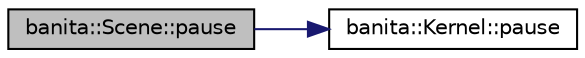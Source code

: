 digraph "banita::Scene::pause"
{
 // LATEX_PDF_SIZE
  edge [fontname="Helvetica",fontsize="10",labelfontname="Helvetica",labelfontsize="10"];
  node [fontname="Helvetica",fontsize="10",shape=record];
  rankdir="LR";
  Node22 [label="banita::Scene::pause",height=0.2,width=0.4,color="black", fillcolor="grey75", style="filled", fontcolor="black",tooltip=" "];
  Node22 -> Node23 [color="midnightblue",fontsize="10",style="solid",fontname="Helvetica"];
  Node23 [label="banita::Kernel::pause",height=0.2,width=0.4,color="black", fillcolor="white", style="filled",URL="$d6/d5d/classbanita_1_1_kernel.html#a69c51724e7192464b086b3c357fdcb7f",tooltip="pause the kernel"];
}
